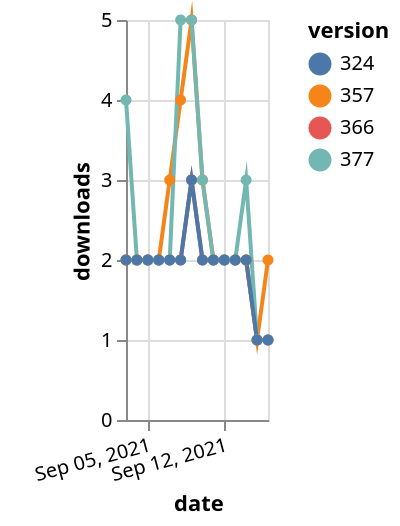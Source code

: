 {"$schema": "https://vega.github.io/schema/vega-lite/v5.json", "description": "A simple bar chart with embedded data.", "data": {"values": [{"date": "2021-09-03", "total": 2303, "delta": 2, "version": "366"}, {"date": "2021-09-04", "total": 2305, "delta": 2, "version": "366"}, {"date": "2021-09-05", "total": 2307, "delta": 2, "version": "366"}, {"date": "2021-09-06", "total": 2309, "delta": 2, "version": "366"}, {"date": "2021-09-07", "total": 2311, "delta": 2, "version": "366"}, {"date": "2021-09-08", "total": 2313, "delta": 2, "version": "366"}, {"date": "2021-09-09", "total": 2316, "delta": 3, "version": "366"}, {"date": "2021-09-10", "total": 2318, "delta": 2, "version": "366"}, {"date": "2021-09-11", "total": 2320, "delta": 2, "version": "366"}, {"date": "2021-09-12", "total": 2322, "delta": 2, "version": "366"}, {"date": "2021-09-13", "total": 2324, "delta": 2, "version": "366"}, {"date": "2021-09-14", "total": 2326, "delta": 2, "version": "366"}, {"date": "2021-09-15", "total": 2327, "delta": 1, "version": "366"}, {"date": "2021-09-16", "total": 2328, "delta": 1, "version": "366"}, {"date": "2021-09-03", "total": 2847, "delta": 2, "version": "357"}, {"date": "2021-09-04", "total": 2849, "delta": 2, "version": "357"}, {"date": "2021-09-05", "total": 2851, "delta": 2, "version": "357"}, {"date": "2021-09-06", "total": 2853, "delta": 2, "version": "357"}, {"date": "2021-09-07", "total": 2856, "delta": 3, "version": "357"}, {"date": "2021-09-08", "total": 2860, "delta": 4, "version": "357"}, {"date": "2021-09-09", "total": 2865, "delta": 5, "version": "357"}, {"date": "2021-09-10", "total": 2868, "delta": 3, "version": "357"}, {"date": "2021-09-11", "total": 2870, "delta": 2, "version": "357"}, {"date": "2021-09-12", "total": 2872, "delta": 2, "version": "357"}, {"date": "2021-09-13", "total": 2874, "delta": 2, "version": "357"}, {"date": "2021-09-14", "total": 2876, "delta": 2, "version": "357"}, {"date": "2021-09-15", "total": 2877, "delta": 1, "version": "357"}, {"date": "2021-09-16", "total": 2879, "delta": 2, "version": "357"}, {"date": "2021-09-03", "total": 2121, "delta": 4, "version": "377"}, {"date": "2021-09-04", "total": 2123, "delta": 2, "version": "377"}, {"date": "2021-09-05", "total": 2125, "delta": 2, "version": "377"}, {"date": "2021-09-06", "total": 2127, "delta": 2, "version": "377"}, {"date": "2021-09-07", "total": 2129, "delta": 2, "version": "377"}, {"date": "2021-09-08", "total": 2134, "delta": 5, "version": "377"}, {"date": "2021-09-09", "total": 2139, "delta": 5, "version": "377"}, {"date": "2021-09-10", "total": 2142, "delta": 3, "version": "377"}, {"date": "2021-09-11", "total": 2144, "delta": 2, "version": "377"}, {"date": "2021-09-12", "total": 2146, "delta": 2, "version": "377"}, {"date": "2021-09-13", "total": 2148, "delta": 2, "version": "377"}, {"date": "2021-09-14", "total": 2151, "delta": 3, "version": "377"}, {"date": "2021-09-15", "total": 2152, "delta": 1, "version": "377"}, {"date": "2021-09-16", "total": 2153, "delta": 1, "version": "377"}, {"date": "2021-09-03", "total": 2555, "delta": 2, "version": "324"}, {"date": "2021-09-04", "total": 2557, "delta": 2, "version": "324"}, {"date": "2021-09-05", "total": 2559, "delta": 2, "version": "324"}, {"date": "2021-09-06", "total": 2561, "delta": 2, "version": "324"}, {"date": "2021-09-07", "total": 2563, "delta": 2, "version": "324"}, {"date": "2021-09-08", "total": 2565, "delta": 2, "version": "324"}, {"date": "2021-09-09", "total": 2568, "delta": 3, "version": "324"}, {"date": "2021-09-10", "total": 2570, "delta": 2, "version": "324"}, {"date": "2021-09-11", "total": 2572, "delta": 2, "version": "324"}, {"date": "2021-09-12", "total": 2574, "delta": 2, "version": "324"}, {"date": "2021-09-13", "total": 2576, "delta": 2, "version": "324"}, {"date": "2021-09-14", "total": 2578, "delta": 2, "version": "324"}, {"date": "2021-09-15", "total": 2579, "delta": 1, "version": "324"}, {"date": "2021-09-16", "total": 2580, "delta": 1, "version": "324"}]}, "width": "container", "mark": {"type": "line", "point": {"filled": true}}, "encoding": {"x": {"field": "date", "type": "temporal", "timeUnit": "yearmonthdate", "title": "date", "axis": {"labelAngle": -15}}, "y": {"field": "delta", "type": "quantitative", "title": "downloads"}, "color": {"field": "version", "type": "nominal"}, "tooltip": {"field": "delta"}}}